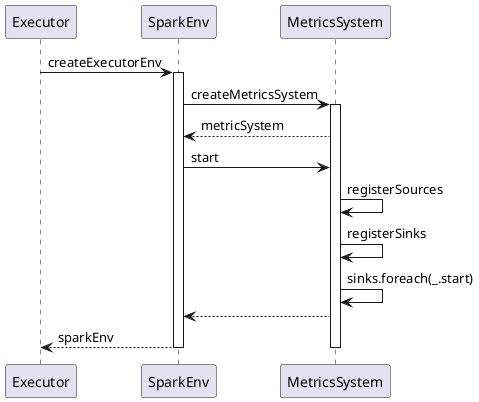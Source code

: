 @startuml
participant Executor
Executor -> SparkEnv: createExecutorEnv
activate SparkEnv
SparkEnv -> MetricsSystem: createMetricsSystem
activate MetricsSystem
SparkEnv <-- MetricsSystem: metricSystem
SparkEnv -> MetricsSystem: start
MetricsSystem -> MetricsSystem: registerSources
MetricsSystem -> MetricsSystem: registerSinks
MetricsSystem -> MetricsSystem: sinks.foreach(_.start)

SparkEnv <-- MetricsSystem:
'SparkEnv <-- MetricsSystem:
Executor <-- SparkEnv: sparkEnv

deactivate MetricsSystem
deactivate SparkEnv
@enduml